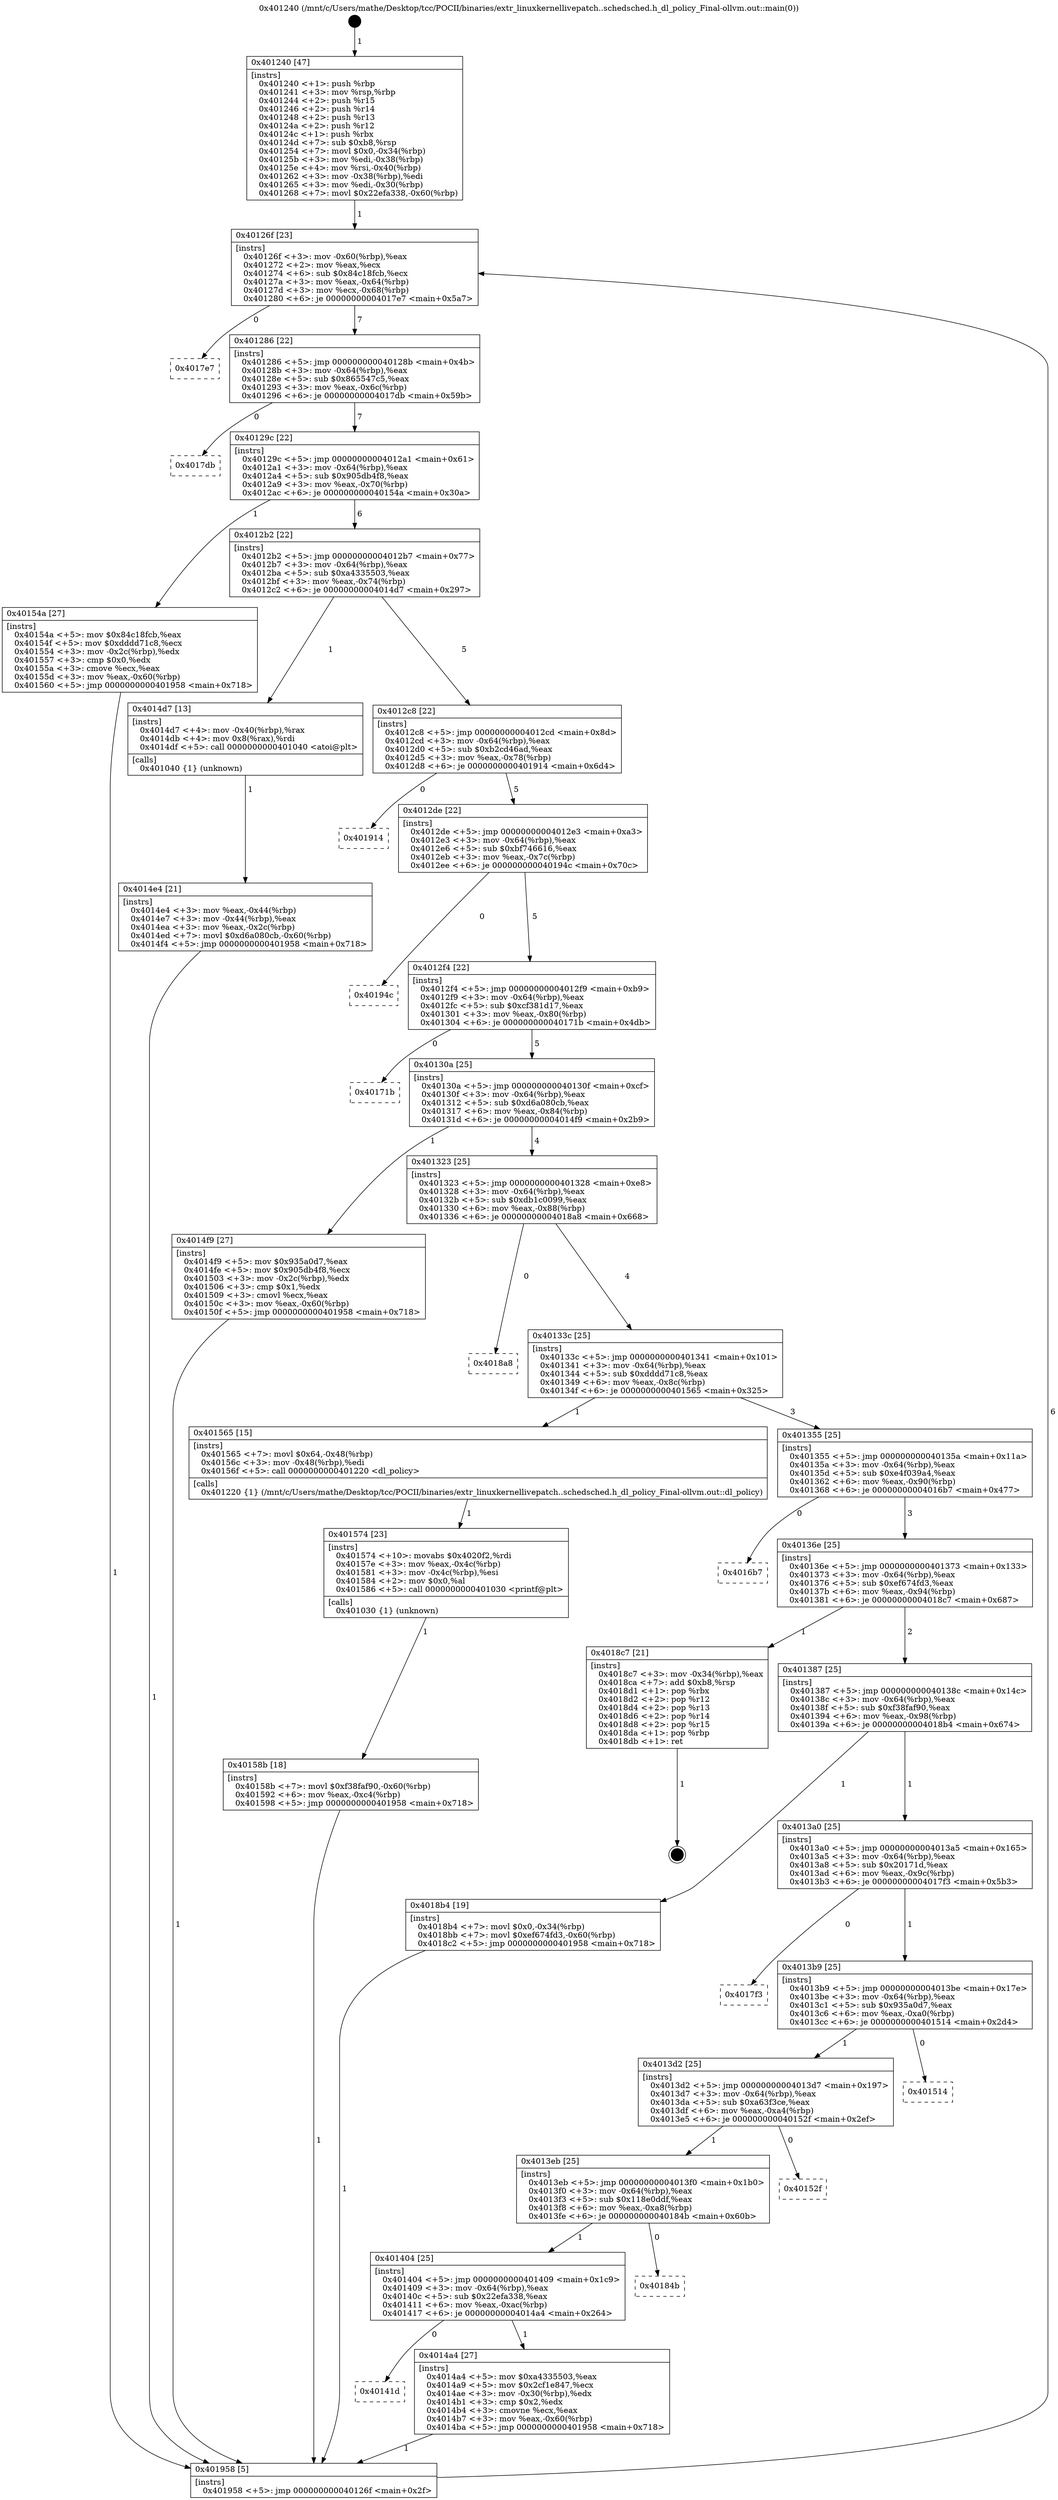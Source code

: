 digraph "0x401240" {
  label = "0x401240 (/mnt/c/Users/mathe/Desktop/tcc/POCII/binaries/extr_linuxkernellivepatch..schedsched.h_dl_policy_Final-ollvm.out::main(0))"
  labelloc = "t"
  node[shape=record]

  Entry [label="",width=0.3,height=0.3,shape=circle,fillcolor=black,style=filled]
  "0x40126f" [label="{
     0x40126f [23]\l
     | [instrs]\l
     &nbsp;&nbsp;0x40126f \<+3\>: mov -0x60(%rbp),%eax\l
     &nbsp;&nbsp;0x401272 \<+2\>: mov %eax,%ecx\l
     &nbsp;&nbsp;0x401274 \<+6\>: sub $0x84c18fcb,%ecx\l
     &nbsp;&nbsp;0x40127a \<+3\>: mov %eax,-0x64(%rbp)\l
     &nbsp;&nbsp;0x40127d \<+3\>: mov %ecx,-0x68(%rbp)\l
     &nbsp;&nbsp;0x401280 \<+6\>: je 00000000004017e7 \<main+0x5a7\>\l
  }"]
  "0x4017e7" [label="{
     0x4017e7\l
  }", style=dashed]
  "0x401286" [label="{
     0x401286 [22]\l
     | [instrs]\l
     &nbsp;&nbsp;0x401286 \<+5\>: jmp 000000000040128b \<main+0x4b\>\l
     &nbsp;&nbsp;0x40128b \<+3\>: mov -0x64(%rbp),%eax\l
     &nbsp;&nbsp;0x40128e \<+5\>: sub $0x865547c5,%eax\l
     &nbsp;&nbsp;0x401293 \<+3\>: mov %eax,-0x6c(%rbp)\l
     &nbsp;&nbsp;0x401296 \<+6\>: je 00000000004017db \<main+0x59b\>\l
  }"]
  Exit [label="",width=0.3,height=0.3,shape=circle,fillcolor=black,style=filled,peripheries=2]
  "0x4017db" [label="{
     0x4017db\l
  }", style=dashed]
  "0x40129c" [label="{
     0x40129c [22]\l
     | [instrs]\l
     &nbsp;&nbsp;0x40129c \<+5\>: jmp 00000000004012a1 \<main+0x61\>\l
     &nbsp;&nbsp;0x4012a1 \<+3\>: mov -0x64(%rbp),%eax\l
     &nbsp;&nbsp;0x4012a4 \<+5\>: sub $0x905db4f8,%eax\l
     &nbsp;&nbsp;0x4012a9 \<+3\>: mov %eax,-0x70(%rbp)\l
     &nbsp;&nbsp;0x4012ac \<+6\>: je 000000000040154a \<main+0x30a\>\l
  }"]
  "0x40158b" [label="{
     0x40158b [18]\l
     | [instrs]\l
     &nbsp;&nbsp;0x40158b \<+7\>: movl $0xf38faf90,-0x60(%rbp)\l
     &nbsp;&nbsp;0x401592 \<+6\>: mov %eax,-0xc4(%rbp)\l
     &nbsp;&nbsp;0x401598 \<+5\>: jmp 0000000000401958 \<main+0x718\>\l
  }"]
  "0x40154a" [label="{
     0x40154a [27]\l
     | [instrs]\l
     &nbsp;&nbsp;0x40154a \<+5\>: mov $0x84c18fcb,%eax\l
     &nbsp;&nbsp;0x40154f \<+5\>: mov $0xdddd71c8,%ecx\l
     &nbsp;&nbsp;0x401554 \<+3\>: mov -0x2c(%rbp),%edx\l
     &nbsp;&nbsp;0x401557 \<+3\>: cmp $0x0,%edx\l
     &nbsp;&nbsp;0x40155a \<+3\>: cmove %ecx,%eax\l
     &nbsp;&nbsp;0x40155d \<+3\>: mov %eax,-0x60(%rbp)\l
     &nbsp;&nbsp;0x401560 \<+5\>: jmp 0000000000401958 \<main+0x718\>\l
  }"]
  "0x4012b2" [label="{
     0x4012b2 [22]\l
     | [instrs]\l
     &nbsp;&nbsp;0x4012b2 \<+5\>: jmp 00000000004012b7 \<main+0x77\>\l
     &nbsp;&nbsp;0x4012b7 \<+3\>: mov -0x64(%rbp),%eax\l
     &nbsp;&nbsp;0x4012ba \<+5\>: sub $0xa4335503,%eax\l
     &nbsp;&nbsp;0x4012bf \<+3\>: mov %eax,-0x74(%rbp)\l
     &nbsp;&nbsp;0x4012c2 \<+6\>: je 00000000004014d7 \<main+0x297\>\l
  }"]
  "0x401574" [label="{
     0x401574 [23]\l
     | [instrs]\l
     &nbsp;&nbsp;0x401574 \<+10\>: movabs $0x4020f2,%rdi\l
     &nbsp;&nbsp;0x40157e \<+3\>: mov %eax,-0x4c(%rbp)\l
     &nbsp;&nbsp;0x401581 \<+3\>: mov -0x4c(%rbp),%esi\l
     &nbsp;&nbsp;0x401584 \<+2\>: mov $0x0,%al\l
     &nbsp;&nbsp;0x401586 \<+5\>: call 0000000000401030 \<printf@plt\>\l
     | [calls]\l
     &nbsp;&nbsp;0x401030 \{1\} (unknown)\l
  }"]
  "0x4014d7" [label="{
     0x4014d7 [13]\l
     | [instrs]\l
     &nbsp;&nbsp;0x4014d7 \<+4\>: mov -0x40(%rbp),%rax\l
     &nbsp;&nbsp;0x4014db \<+4\>: mov 0x8(%rax),%rdi\l
     &nbsp;&nbsp;0x4014df \<+5\>: call 0000000000401040 \<atoi@plt\>\l
     | [calls]\l
     &nbsp;&nbsp;0x401040 \{1\} (unknown)\l
  }"]
  "0x4012c8" [label="{
     0x4012c8 [22]\l
     | [instrs]\l
     &nbsp;&nbsp;0x4012c8 \<+5\>: jmp 00000000004012cd \<main+0x8d\>\l
     &nbsp;&nbsp;0x4012cd \<+3\>: mov -0x64(%rbp),%eax\l
     &nbsp;&nbsp;0x4012d0 \<+5\>: sub $0xb2cd46ad,%eax\l
     &nbsp;&nbsp;0x4012d5 \<+3\>: mov %eax,-0x78(%rbp)\l
     &nbsp;&nbsp;0x4012d8 \<+6\>: je 0000000000401914 \<main+0x6d4\>\l
  }"]
  "0x4014e4" [label="{
     0x4014e4 [21]\l
     | [instrs]\l
     &nbsp;&nbsp;0x4014e4 \<+3\>: mov %eax,-0x44(%rbp)\l
     &nbsp;&nbsp;0x4014e7 \<+3\>: mov -0x44(%rbp),%eax\l
     &nbsp;&nbsp;0x4014ea \<+3\>: mov %eax,-0x2c(%rbp)\l
     &nbsp;&nbsp;0x4014ed \<+7\>: movl $0xd6a080cb,-0x60(%rbp)\l
     &nbsp;&nbsp;0x4014f4 \<+5\>: jmp 0000000000401958 \<main+0x718\>\l
  }"]
  "0x401914" [label="{
     0x401914\l
  }", style=dashed]
  "0x4012de" [label="{
     0x4012de [22]\l
     | [instrs]\l
     &nbsp;&nbsp;0x4012de \<+5\>: jmp 00000000004012e3 \<main+0xa3\>\l
     &nbsp;&nbsp;0x4012e3 \<+3\>: mov -0x64(%rbp),%eax\l
     &nbsp;&nbsp;0x4012e6 \<+5\>: sub $0xbf746616,%eax\l
     &nbsp;&nbsp;0x4012eb \<+3\>: mov %eax,-0x7c(%rbp)\l
     &nbsp;&nbsp;0x4012ee \<+6\>: je 000000000040194c \<main+0x70c\>\l
  }"]
  "0x401240" [label="{
     0x401240 [47]\l
     | [instrs]\l
     &nbsp;&nbsp;0x401240 \<+1\>: push %rbp\l
     &nbsp;&nbsp;0x401241 \<+3\>: mov %rsp,%rbp\l
     &nbsp;&nbsp;0x401244 \<+2\>: push %r15\l
     &nbsp;&nbsp;0x401246 \<+2\>: push %r14\l
     &nbsp;&nbsp;0x401248 \<+2\>: push %r13\l
     &nbsp;&nbsp;0x40124a \<+2\>: push %r12\l
     &nbsp;&nbsp;0x40124c \<+1\>: push %rbx\l
     &nbsp;&nbsp;0x40124d \<+7\>: sub $0xb8,%rsp\l
     &nbsp;&nbsp;0x401254 \<+7\>: movl $0x0,-0x34(%rbp)\l
     &nbsp;&nbsp;0x40125b \<+3\>: mov %edi,-0x38(%rbp)\l
     &nbsp;&nbsp;0x40125e \<+4\>: mov %rsi,-0x40(%rbp)\l
     &nbsp;&nbsp;0x401262 \<+3\>: mov -0x38(%rbp),%edi\l
     &nbsp;&nbsp;0x401265 \<+3\>: mov %edi,-0x30(%rbp)\l
     &nbsp;&nbsp;0x401268 \<+7\>: movl $0x22efa338,-0x60(%rbp)\l
  }"]
  "0x40194c" [label="{
     0x40194c\l
  }", style=dashed]
  "0x4012f4" [label="{
     0x4012f4 [22]\l
     | [instrs]\l
     &nbsp;&nbsp;0x4012f4 \<+5\>: jmp 00000000004012f9 \<main+0xb9\>\l
     &nbsp;&nbsp;0x4012f9 \<+3\>: mov -0x64(%rbp),%eax\l
     &nbsp;&nbsp;0x4012fc \<+5\>: sub $0xcf381d17,%eax\l
     &nbsp;&nbsp;0x401301 \<+3\>: mov %eax,-0x80(%rbp)\l
     &nbsp;&nbsp;0x401304 \<+6\>: je 000000000040171b \<main+0x4db\>\l
  }"]
  "0x401958" [label="{
     0x401958 [5]\l
     | [instrs]\l
     &nbsp;&nbsp;0x401958 \<+5\>: jmp 000000000040126f \<main+0x2f\>\l
  }"]
  "0x40171b" [label="{
     0x40171b\l
  }", style=dashed]
  "0x40130a" [label="{
     0x40130a [25]\l
     | [instrs]\l
     &nbsp;&nbsp;0x40130a \<+5\>: jmp 000000000040130f \<main+0xcf\>\l
     &nbsp;&nbsp;0x40130f \<+3\>: mov -0x64(%rbp),%eax\l
     &nbsp;&nbsp;0x401312 \<+5\>: sub $0xd6a080cb,%eax\l
     &nbsp;&nbsp;0x401317 \<+6\>: mov %eax,-0x84(%rbp)\l
     &nbsp;&nbsp;0x40131d \<+6\>: je 00000000004014f9 \<main+0x2b9\>\l
  }"]
  "0x40141d" [label="{
     0x40141d\l
  }", style=dashed]
  "0x4014f9" [label="{
     0x4014f9 [27]\l
     | [instrs]\l
     &nbsp;&nbsp;0x4014f9 \<+5\>: mov $0x935a0d7,%eax\l
     &nbsp;&nbsp;0x4014fe \<+5\>: mov $0x905db4f8,%ecx\l
     &nbsp;&nbsp;0x401503 \<+3\>: mov -0x2c(%rbp),%edx\l
     &nbsp;&nbsp;0x401506 \<+3\>: cmp $0x1,%edx\l
     &nbsp;&nbsp;0x401509 \<+3\>: cmovl %ecx,%eax\l
     &nbsp;&nbsp;0x40150c \<+3\>: mov %eax,-0x60(%rbp)\l
     &nbsp;&nbsp;0x40150f \<+5\>: jmp 0000000000401958 \<main+0x718\>\l
  }"]
  "0x401323" [label="{
     0x401323 [25]\l
     | [instrs]\l
     &nbsp;&nbsp;0x401323 \<+5\>: jmp 0000000000401328 \<main+0xe8\>\l
     &nbsp;&nbsp;0x401328 \<+3\>: mov -0x64(%rbp),%eax\l
     &nbsp;&nbsp;0x40132b \<+5\>: sub $0xdb1c0099,%eax\l
     &nbsp;&nbsp;0x401330 \<+6\>: mov %eax,-0x88(%rbp)\l
     &nbsp;&nbsp;0x401336 \<+6\>: je 00000000004018a8 \<main+0x668\>\l
  }"]
  "0x4014a4" [label="{
     0x4014a4 [27]\l
     | [instrs]\l
     &nbsp;&nbsp;0x4014a4 \<+5\>: mov $0xa4335503,%eax\l
     &nbsp;&nbsp;0x4014a9 \<+5\>: mov $0x2cf1e847,%ecx\l
     &nbsp;&nbsp;0x4014ae \<+3\>: mov -0x30(%rbp),%edx\l
     &nbsp;&nbsp;0x4014b1 \<+3\>: cmp $0x2,%edx\l
     &nbsp;&nbsp;0x4014b4 \<+3\>: cmovne %ecx,%eax\l
     &nbsp;&nbsp;0x4014b7 \<+3\>: mov %eax,-0x60(%rbp)\l
     &nbsp;&nbsp;0x4014ba \<+5\>: jmp 0000000000401958 \<main+0x718\>\l
  }"]
  "0x4018a8" [label="{
     0x4018a8\l
  }", style=dashed]
  "0x40133c" [label="{
     0x40133c [25]\l
     | [instrs]\l
     &nbsp;&nbsp;0x40133c \<+5\>: jmp 0000000000401341 \<main+0x101\>\l
     &nbsp;&nbsp;0x401341 \<+3\>: mov -0x64(%rbp),%eax\l
     &nbsp;&nbsp;0x401344 \<+5\>: sub $0xdddd71c8,%eax\l
     &nbsp;&nbsp;0x401349 \<+6\>: mov %eax,-0x8c(%rbp)\l
     &nbsp;&nbsp;0x40134f \<+6\>: je 0000000000401565 \<main+0x325\>\l
  }"]
  "0x401404" [label="{
     0x401404 [25]\l
     | [instrs]\l
     &nbsp;&nbsp;0x401404 \<+5\>: jmp 0000000000401409 \<main+0x1c9\>\l
     &nbsp;&nbsp;0x401409 \<+3\>: mov -0x64(%rbp),%eax\l
     &nbsp;&nbsp;0x40140c \<+5\>: sub $0x22efa338,%eax\l
     &nbsp;&nbsp;0x401411 \<+6\>: mov %eax,-0xac(%rbp)\l
     &nbsp;&nbsp;0x401417 \<+6\>: je 00000000004014a4 \<main+0x264\>\l
  }"]
  "0x401565" [label="{
     0x401565 [15]\l
     | [instrs]\l
     &nbsp;&nbsp;0x401565 \<+7\>: movl $0x64,-0x48(%rbp)\l
     &nbsp;&nbsp;0x40156c \<+3\>: mov -0x48(%rbp),%edi\l
     &nbsp;&nbsp;0x40156f \<+5\>: call 0000000000401220 \<dl_policy\>\l
     | [calls]\l
     &nbsp;&nbsp;0x401220 \{1\} (/mnt/c/Users/mathe/Desktop/tcc/POCII/binaries/extr_linuxkernellivepatch..schedsched.h_dl_policy_Final-ollvm.out::dl_policy)\l
  }"]
  "0x401355" [label="{
     0x401355 [25]\l
     | [instrs]\l
     &nbsp;&nbsp;0x401355 \<+5\>: jmp 000000000040135a \<main+0x11a\>\l
     &nbsp;&nbsp;0x40135a \<+3\>: mov -0x64(%rbp),%eax\l
     &nbsp;&nbsp;0x40135d \<+5\>: sub $0xe4f039a4,%eax\l
     &nbsp;&nbsp;0x401362 \<+6\>: mov %eax,-0x90(%rbp)\l
     &nbsp;&nbsp;0x401368 \<+6\>: je 00000000004016b7 \<main+0x477\>\l
  }"]
  "0x40184b" [label="{
     0x40184b\l
  }", style=dashed]
  "0x4016b7" [label="{
     0x4016b7\l
  }", style=dashed]
  "0x40136e" [label="{
     0x40136e [25]\l
     | [instrs]\l
     &nbsp;&nbsp;0x40136e \<+5\>: jmp 0000000000401373 \<main+0x133\>\l
     &nbsp;&nbsp;0x401373 \<+3\>: mov -0x64(%rbp),%eax\l
     &nbsp;&nbsp;0x401376 \<+5\>: sub $0xef674fd3,%eax\l
     &nbsp;&nbsp;0x40137b \<+6\>: mov %eax,-0x94(%rbp)\l
     &nbsp;&nbsp;0x401381 \<+6\>: je 00000000004018c7 \<main+0x687\>\l
  }"]
  "0x4013eb" [label="{
     0x4013eb [25]\l
     | [instrs]\l
     &nbsp;&nbsp;0x4013eb \<+5\>: jmp 00000000004013f0 \<main+0x1b0\>\l
     &nbsp;&nbsp;0x4013f0 \<+3\>: mov -0x64(%rbp),%eax\l
     &nbsp;&nbsp;0x4013f3 \<+5\>: sub $0x118e0ddf,%eax\l
     &nbsp;&nbsp;0x4013f8 \<+6\>: mov %eax,-0xa8(%rbp)\l
     &nbsp;&nbsp;0x4013fe \<+6\>: je 000000000040184b \<main+0x60b\>\l
  }"]
  "0x4018c7" [label="{
     0x4018c7 [21]\l
     | [instrs]\l
     &nbsp;&nbsp;0x4018c7 \<+3\>: mov -0x34(%rbp),%eax\l
     &nbsp;&nbsp;0x4018ca \<+7\>: add $0xb8,%rsp\l
     &nbsp;&nbsp;0x4018d1 \<+1\>: pop %rbx\l
     &nbsp;&nbsp;0x4018d2 \<+2\>: pop %r12\l
     &nbsp;&nbsp;0x4018d4 \<+2\>: pop %r13\l
     &nbsp;&nbsp;0x4018d6 \<+2\>: pop %r14\l
     &nbsp;&nbsp;0x4018d8 \<+2\>: pop %r15\l
     &nbsp;&nbsp;0x4018da \<+1\>: pop %rbp\l
     &nbsp;&nbsp;0x4018db \<+1\>: ret\l
  }"]
  "0x401387" [label="{
     0x401387 [25]\l
     | [instrs]\l
     &nbsp;&nbsp;0x401387 \<+5\>: jmp 000000000040138c \<main+0x14c\>\l
     &nbsp;&nbsp;0x40138c \<+3\>: mov -0x64(%rbp),%eax\l
     &nbsp;&nbsp;0x40138f \<+5\>: sub $0xf38faf90,%eax\l
     &nbsp;&nbsp;0x401394 \<+6\>: mov %eax,-0x98(%rbp)\l
     &nbsp;&nbsp;0x40139a \<+6\>: je 00000000004018b4 \<main+0x674\>\l
  }"]
  "0x40152f" [label="{
     0x40152f\l
  }", style=dashed]
  "0x4018b4" [label="{
     0x4018b4 [19]\l
     | [instrs]\l
     &nbsp;&nbsp;0x4018b4 \<+7\>: movl $0x0,-0x34(%rbp)\l
     &nbsp;&nbsp;0x4018bb \<+7\>: movl $0xef674fd3,-0x60(%rbp)\l
     &nbsp;&nbsp;0x4018c2 \<+5\>: jmp 0000000000401958 \<main+0x718\>\l
  }"]
  "0x4013a0" [label="{
     0x4013a0 [25]\l
     | [instrs]\l
     &nbsp;&nbsp;0x4013a0 \<+5\>: jmp 00000000004013a5 \<main+0x165\>\l
     &nbsp;&nbsp;0x4013a5 \<+3\>: mov -0x64(%rbp),%eax\l
     &nbsp;&nbsp;0x4013a8 \<+5\>: sub $0x20171d,%eax\l
     &nbsp;&nbsp;0x4013ad \<+6\>: mov %eax,-0x9c(%rbp)\l
     &nbsp;&nbsp;0x4013b3 \<+6\>: je 00000000004017f3 \<main+0x5b3\>\l
  }"]
  "0x4013d2" [label="{
     0x4013d2 [25]\l
     | [instrs]\l
     &nbsp;&nbsp;0x4013d2 \<+5\>: jmp 00000000004013d7 \<main+0x197\>\l
     &nbsp;&nbsp;0x4013d7 \<+3\>: mov -0x64(%rbp),%eax\l
     &nbsp;&nbsp;0x4013da \<+5\>: sub $0xa63f3ce,%eax\l
     &nbsp;&nbsp;0x4013df \<+6\>: mov %eax,-0xa4(%rbp)\l
     &nbsp;&nbsp;0x4013e5 \<+6\>: je 000000000040152f \<main+0x2ef\>\l
  }"]
  "0x4017f3" [label="{
     0x4017f3\l
  }", style=dashed]
  "0x4013b9" [label="{
     0x4013b9 [25]\l
     | [instrs]\l
     &nbsp;&nbsp;0x4013b9 \<+5\>: jmp 00000000004013be \<main+0x17e\>\l
     &nbsp;&nbsp;0x4013be \<+3\>: mov -0x64(%rbp),%eax\l
     &nbsp;&nbsp;0x4013c1 \<+5\>: sub $0x935a0d7,%eax\l
     &nbsp;&nbsp;0x4013c6 \<+6\>: mov %eax,-0xa0(%rbp)\l
     &nbsp;&nbsp;0x4013cc \<+6\>: je 0000000000401514 \<main+0x2d4\>\l
  }"]
  "0x401514" [label="{
     0x401514\l
  }", style=dashed]
  Entry -> "0x401240" [label=" 1"]
  "0x40126f" -> "0x4017e7" [label=" 0"]
  "0x40126f" -> "0x401286" [label=" 7"]
  "0x4018c7" -> Exit [label=" 1"]
  "0x401286" -> "0x4017db" [label=" 0"]
  "0x401286" -> "0x40129c" [label=" 7"]
  "0x4018b4" -> "0x401958" [label=" 1"]
  "0x40129c" -> "0x40154a" [label=" 1"]
  "0x40129c" -> "0x4012b2" [label=" 6"]
  "0x40158b" -> "0x401958" [label=" 1"]
  "0x4012b2" -> "0x4014d7" [label=" 1"]
  "0x4012b2" -> "0x4012c8" [label=" 5"]
  "0x401574" -> "0x40158b" [label=" 1"]
  "0x4012c8" -> "0x401914" [label=" 0"]
  "0x4012c8" -> "0x4012de" [label=" 5"]
  "0x401565" -> "0x401574" [label=" 1"]
  "0x4012de" -> "0x40194c" [label=" 0"]
  "0x4012de" -> "0x4012f4" [label=" 5"]
  "0x40154a" -> "0x401958" [label=" 1"]
  "0x4012f4" -> "0x40171b" [label=" 0"]
  "0x4012f4" -> "0x40130a" [label=" 5"]
  "0x4014f9" -> "0x401958" [label=" 1"]
  "0x40130a" -> "0x4014f9" [label=" 1"]
  "0x40130a" -> "0x401323" [label=" 4"]
  "0x4014e4" -> "0x401958" [label=" 1"]
  "0x401323" -> "0x4018a8" [label=" 0"]
  "0x401323" -> "0x40133c" [label=" 4"]
  "0x4014d7" -> "0x4014e4" [label=" 1"]
  "0x40133c" -> "0x401565" [label=" 1"]
  "0x40133c" -> "0x401355" [label=" 3"]
  "0x401240" -> "0x40126f" [label=" 1"]
  "0x401355" -> "0x4016b7" [label=" 0"]
  "0x401355" -> "0x40136e" [label=" 3"]
  "0x4014a4" -> "0x401958" [label=" 1"]
  "0x40136e" -> "0x4018c7" [label=" 1"]
  "0x40136e" -> "0x401387" [label=" 2"]
  "0x401404" -> "0x4014a4" [label=" 1"]
  "0x401387" -> "0x4018b4" [label=" 1"]
  "0x401387" -> "0x4013a0" [label=" 1"]
  "0x401958" -> "0x40126f" [label=" 6"]
  "0x4013a0" -> "0x4017f3" [label=" 0"]
  "0x4013a0" -> "0x4013b9" [label=" 1"]
  "0x4013eb" -> "0x40184b" [label=" 0"]
  "0x4013b9" -> "0x401514" [label=" 0"]
  "0x4013b9" -> "0x4013d2" [label=" 1"]
  "0x4013eb" -> "0x401404" [label=" 1"]
  "0x4013d2" -> "0x40152f" [label=" 0"]
  "0x4013d2" -> "0x4013eb" [label=" 1"]
  "0x401404" -> "0x40141d" [label=" 0"]
}
